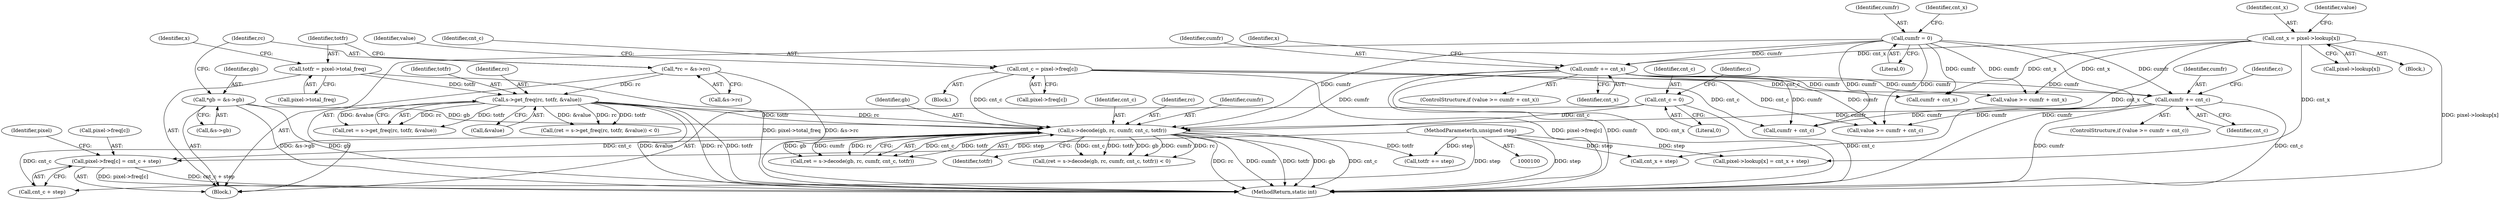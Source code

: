 digraph "0_FFmpeg_2171dfae8c065878a2e130390eb78cf2947a5b69@array" {
"1000238" [label="(Call,pixel->freq[c] = cnt_c + step)"];
"1000229" [label="(Call,s->decode(gb, rc, cumfr, cnt_c, totfr))"];
"1000107" [label="(Call,*gb = &s->gb)"];
"1000148" [label="(Call,s->get_freq(rc, totfr, &value))"];
"1000114" [label="(Call,*rc = &s->rc)"];
"1000121" [label="(Call,totfr = pixel->total_freq)"];
"1000207" [label="(Call,cumfr += cnt_c)"];
"1000194" [label="(Call,cnt_c = pixel->freq[c])"];
"1000132" [label="(Call,cumfr = 0)"];
"1000174" [label="(Call,cumfr += cnt_x)"];
"1000161" [label="(Call,cnt_x = pixel->lookup[x])"];
"1000186" [label="(Call,cnt_c = 0)"];
"1000103" [label="(MethodParameterIn,unsigned step)"];
"1000209" [label="(Identifier,cnt_c)"];
"1000227" [label="(Call,ret = s->decode(gb, rc, cumfr, cnt_c, totfr))"];
"1000116" [label="(Call,&s->rc)"];
"1000204" [label="(Call,cumfr + cnt_c)"];
"1000133" [label="(Identifier,cumfr)"];
"1000161" [label="(Call,cnt_x = pixel->lookup[x])"];
"1000194" [label="(Call,cnt_c = pixel->freq[c])"];
"1000226" [label="(Call,(ret = s->decode(gb, rc, cumfr, cnt_c, totfr)) < 0)"];
"1000239" [label="(Call,pixel->freq[c])"];
"1000359" [label="(MethodReturn,static int)"];
"1000114" [label="(Call,*rc = &s->rc)"];
"1000137" [label="(Identifier,cnt_x)"];
"1000168" [label="(ControlStructure,if (value >= cumfr + cnt_x))"];
"1000150" [label="(Identifier,totfr)"];
"1000186" [label="(Call,cnt_c = 0)"];
"1000134" [label="(Literal,0)"];
"1000123" [label="(Call,pixel->total_freq)"];
"1000195" [label="(Identifier,cnt_c)"];
"1000203" [label="(Identifier,value)"];
"1000253" [label="(Call,cnt_x + step)"];
"1000115" [label="(Identifier,rc)"];
"1000247" [label="(Call,pixel->lookup[x] = cnt_x + step)"];
"1000230" [label="(Identifier,gb)"];
"1000174" [label="(Call,cumfr += cnt_x)"];
"1000191" [label="(Identifier,c)"];
"1000105" [label="(Block,)"];
"1000256" [label="(Call,totfr += step)"];
"1000162" [label="(Identifier,cnt_x)"];
"1000250" [label="(Identifier,pixel)"];
"1000145" [label="(Call,(ret = s->get_freq(rc, totfr, &value)) < 0)"];
"1000129" [label="(Identifier,x)"];
"1000234" [label="(Identifier,totfr)"];
"1000171" [label="(Call,cumfr + cnt_x)"];
"1000187" [label="(Identifier,cnt_c)"];
"1000108" [label="(Identifier,gb)"];
"1000229" [label="(Call,s->decode(gb, rc, cumfr, cnt_c, totfr))"];
"1000201" [label="(ControlStructure,if (value >= cumfr + cnt_c))"];
"1000244" [label="(Call,cnt_c + step)"];
"1000176" [label="(Identifier,cnt_x)"];
"1000213" [label="(Identifier,c)"];
"1000233" [label="(Identifier,cnt_c)"];
"1000107" [label="(Call,*gb = &s->gb)"];
"1000170" [label="(Identifier,value)"];
"1000103" [label="(MethodParameterIn,unsigned step)"];
"1000146" [label="(Call,ret = s->get_freq(rc, totfr, &value))"];
"1000121" [label="(Call,totfr = pixel->total_freq)"];
"1000231" [label="(Identifier,rc)"];
"1000175" [label="(Identifier,cumfr)"];
"1000196" [label="(Call,pixel->freq[c])"];
"1000148" [label="(Call,s->get_freq(rc, totfr, &value))"];
"1000180" [label="(Identifier,x)"];
"1000149" [label="(Identifier,rc)"];
"1000238" [label="(Call,pixel->freq[c] = cnt_c + step)"];
"1000163" [label="(Call,pixel->lookup[x])"];
"1000109" [label="(Call,&s->gb)"];
"1000132" [label="(Call,cumfr = 0)"];
"1000232" [label="(Identifier,cumfr)"];
"1000122" [label="(Identifier,totfr)"];
"1000208" [label="(Identifier,cumfr)"];
"1000188" [label="(Literal,0)"];
"1000160" [label="(Block,)"];
"1000202" [label="(Call,value >= cumfr + cnt_c)"];
"1000193" [label="(Block,)"];
"1000151" [label="(Call,&value)"];
"1000207" [label="(Call,cumfr += cnt_c)"];
"1000169" [label="(Call,value >= cumfr + cnt_x)"];
"1000238" -> "1000105"  [label="AST: "];
"1000238" -> "1000244"  [label="CFG: "];
"1000239" -> "1000238"  [label="AST: "];
"1000244" -> "1000238"  [label="AST: "];
"1000250" -> "1000238"  [label="CFG: "];
"1000238" -> "1000359"  [label="DDG: pixel->freq[c]"];
"1000238" -> "1000359"  [label="DDG: cnt_c + step"];
"1000229" -> "1000238"  [label="DDG: cnt_c"];
"1000103" -> "1000238"  [label="DDG: step"];
"1000229" -> "1000227"  [label="AST: "];
"1000229" -> "1000234"  [label="CFG: "];
"1000230" -> "1000229"  [label="AST: "];
"1000231" -> "1000229"  [label="AST: "];
"1000232" -> "1000229"  [label="AST: "];
"1000233" -> "1000229"  [label="AST: "];
"1000234" -> "1000229"  [label="AST: "];
"1000227" -> "1000229"  [label="CFG: "];
"1000229" -> "1000359"  [label="DDG: cnt_c"];
"1000229" -> "1000359"  [label="DDG: rc"];
"1000229" -> "1000359"  [label="DDG: cumfr"];
"1000229" -> "1000359"  [label="DDG: totfr"];
"1000229" -> "1000359"  [label="DDG: gb"];
"1000229" -> "1000226"  [label="DDG: cnt_c"];
"1000229" -> "1000226"  [label="DDG: totfr"];
"1000229" -> "1000226"  [label="DDG: gb"];
"1000229" -> "1000226"  [label="DDG: cumfr"];
"1000229" -> "1000226"  [label="DDG: rc"];
"1000229" -> "1000227"  [label="DDG: cnt_c"];
"1000229" -> "1000227"  [label="DDG: totfr"];
"1000229" -> "1000227"  [label="DDG: gb"];
"1000229" -> "1000227"  [label="DDG: cumfr"];
"1000229" -> "1000227"  [label="DDG: rc"];
"1000107" -> "1000229"  [label="DDG: gb"];
"1000148" -> "1000229"  [label="DDG: rc"];
"1000148" -> "1000229"  [label="DDG: totfr"];
"1000207" -> "1000229"  [label="DDG: cumfr"];
"1000132" -> "1000229"  [label="DDG: cumfr"];
"1000174" -> "1000229"  [label="DDG: cumfr"];
"1000186" -> "1000229"  [label="DDG: cnt_c"];
"1000194" -> "1000229"  [label="DDG: cnt_c"];
"1000229" -> "1000244"  [label="DDG: cnt_c"];
"1000229" -> "1000256"  [label="DDG: totfr"];
"1000107" -> "1000105"  [label="AST: "];
"1000107" -> "1000109"  [label="CFG: "];
"1000108" -> "1000107"  [label="AST: "];
"1000109" -> "1000107"  [label="AST: "];
"1000115" -> "1000107"  [label="CFG: "];
"1000107" -> "1000359"  [label="DDG: gb"];
"1000107" -> "1000359"  [label="DDG: &s->gb"];
"1000148" -> "1000146"  [label="AST: "];
"1000148" -> "1000151"  [label="CFG: "];
"1000149" -> "1000148"  [label="AST: "];
"1000150" -> "1000148"  [label="AST: "];
"1000151" -> "1000148"  [label="AST: "];
"1000146" -> "1000148"  [label="CFG: "];
"1000148" -> "1000359"  [label="DDG: &value"];
"1000148" -> "1000359"  [label="DDG: rc"];
"1000148" -> "1000359"  [label="DDG: totfr"];
"1000148" -> "1000145"  [label="DDG: rc"];
"1000148" -> "1000145"  [label="DDG: totfr"];
"1000148" -> "1000145"  [label="DDG: &value"];
"1000148" -> "1000146"  [label="DDG: rc"];
"1000148" -> "1000146"  [label="DDG: totfr"];
"1000148" -> "1000146"  [label="DDG: &value"];
"1000114" -> "1000148"  [label="DDG: rc"];
"1000121" -> "1000148"  [label="DDG: totfr"];
"1000114" -> "1000105"  [label="AST: "];
"1000114" -> "1000116"  [label="CFG: "];
"1000115" -> "1000114"  [label="AST: "];
"1000116" -> "1000114"  [label="AST: "];
"1000122" -> "1000114"  [label="CFG: "];
"1000114" -> "1000359"  [label="DDG: &s->rc"];
"1000121" -> "1000105"  [label="AST: "];
"1000121" -> "1000123"  [label="CFG: "];
"1000122" -> "1000121"  [label="AST: "];
"1000123" -> "1000121"  [label="AST: "];
"1000129" -> "1000121"  [label="CFG: "];
"1000121" -> "1000359"  [label="DDG: pixel->total_freq"];
"1000207" -> "1000201"  [label="AST: "];
"1000207" -> "1000209"  [label="CFG: "];
"1000208" -> "1000207"  [label="AST: "];
"1000209" -> "1000207"  [label="AST: "];
"1000213" -> "1000207"  [label="CFG: "];
"1000207" -> "1000359"  [label="DDG: cnt_c"];
"1000207" -> "1000359"  [label="DDG: cumfr"];
"1000207" -> "1000202"  [label="DDG: cumfr"];
"1000207" -> "1000204"  [label="DDG: cumfr"];
"1000194" -> "1000207"  [label="DDG: cnt_c"];
"1000132" -> "1000207"  [label="DDG: cumfr"];
"1000174" -> "1000207"  [label="DDG: cumfr"];
"1000194" -> "1000193"  [label="AST: "];
"1000194" -> "1000196"  [label="CFG: "];
"1000195" -> "1000194"  [label="AST: "];
"1000196" -> "1000194"  [label="AST: "];
"1000203" -> "1000194"  [label="CFG: "];
"1000194" -> "1000359"  [label="DDG: pixel->freq[c]"];
"1000194" -> "1000202"  [label="DDG: cnt_c"];
"1000194" -> "1000204"  [label="DDG: cnt_c"];
"1000132" -> "1000105"  [label="AST: "];
"1000132" -> "1000134"  [label="CFG: "];
"1000133" -> "1000132"  [label="AST: "];
"1000134" -> "1000132"  [label="AST: "];
"1000137" -> "1000132"  [label="CFG: "];
"1000132" -> "1000359"  [label="DDG: cumfr"];
"1000132" -> "1000169"  [label="DDG: cumfr"];
"1000132" -> "1000171"  [label="DDG: cumfr"];
"1000132" -> "1000174"  [label="DDG: cumfr"];
"1000132" -> "1000202"  [label="DDG: cumfr"];
"1000132" -> "1000204"  [label="DDG: cumfr"];
"1000174" -> "1000168"  [label="AST: "];
"1000174" -> "1000176"  [label="CFG: "];
"1000175" -> "1000174"  [label="AST: "];
"1000176" -> "1000174"  [label="AST: "];
"1000180" -> "1000174"  [label="CFG: "];
"1000174" -> "1000359"  [label="DDG: cnt_x"];
"1000174" -> "1000359"  [label="DDG: cumfr"];
"1000174" -> "1000169"  [label="DDG: cumfr"];
"1000174" -> "1000171"  [label="DDG: cumfr"];
"1000161" -> "1000174"  [label="DDG: cnt_x"];
"1000174" -> "1000202"  [label="DDG: cumfr"];
"1000174" -> "1000204"  [label="DDG: cumfr"];
"1000161" -> "1000160"  [label="AST: "];
"1000161" -> "1000163"  [label="CFG: "];
"1000162" -> "1000161"  [label="AST: "];
"1000163" -> "1000161"  [label="AST: "];
"1000170" -> "1000161"  [label="CFG: "];
"1000161" -> "1000359"  [label="DDG: pixel->lookup[x]"];
"1000161" -> "1000169"  [label="DDG: cnt_x"];
"1000161" -> "1000171"  [label="DDG: cnt_x"];
"1000161" -> "1000247"  [label="DDG: cnt_x"];
"1000161" -> "1000253"  [label="DDG: cnt_x"];
"1000186" -> "1000105"  [label="AST: "];
"1000186" -> "1000188"  [label="CFG: "];
"1000187" -> "1000186"  [label="AST: "];
"1000188" -> "1000186"  [label="AST: "];
"1000191" -> "1000186"  [label="CFG: "];
"1000186" -> "1000359"  [label="DDG: cnt_c"];
"1000103" -> "1000100"  [label="AST: "];
"1000103" -> "1000359"  [label="DDG: step"];
"1000103" -> "1000244"  [label="DDG: step"];
"1000103" -> "1000247"  [label="DDG: step"];
"1000103" -> "1000253"  [label="DDG: step"];
"1000103" -> "1000256"  [label="DDG: step"];
}
